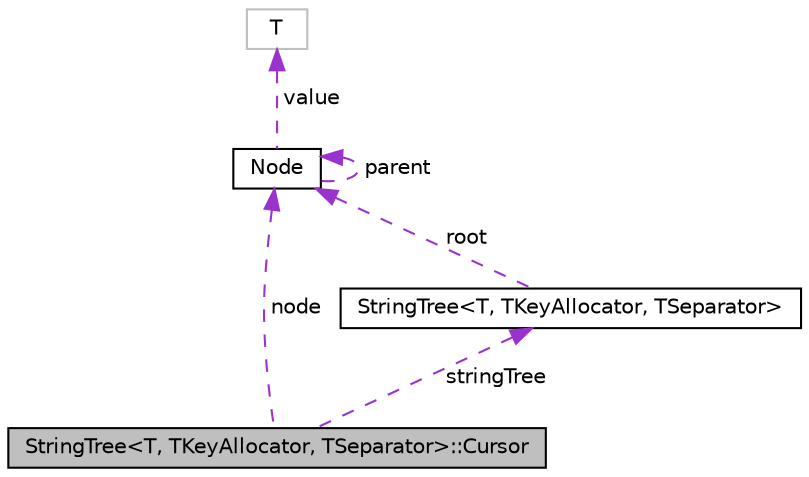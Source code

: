 digraph "StringTree&lt;T, TKeyAllocator, TSeparator&gt;::Cursor"
{
  edge [fontname="Helvetica",fontsize="10",labelfontname="Helvetica",labelfontsize="10"];
  node [fontname="Helvetica",fontsize="10",shape=record];
  Node1 [label="StringTree\<T, TKeyAllocator, TSeparator\>::Cursor",height=0.2,width=0.4,color="black", fillcolor="grey75", style="filled", fontcolor="black"];
  Node4 [label="StringTree\<T, TKeyAllocator, TSeparator\>",height=0.2,width=0.4,color="black", fillcolor="white", style="filled",URL="$classaworx_1_1lib_1_1util_1_1StringTree.html"];
  Node2 -> Node1 [dir="back",color="darkorchid3",fontsize="10",style="dashed",label=" node" ,fontname="Helvetica"];
  Node2 -> Node2 [dir="back",color="darkorchid3",fontsize="10",style="dashed",label=" parent" ,fontname="Helvetica"];
  Node2 -> Node4 [dir="back",color="darkorchid3",fontsize="10",style="dashed",label=" root" ,fontname="Helvetica"];
  Node3 -> Node2 [dir="back",color="darkorchid3",fontsize="10",style="dashed",label=" value" ,fontname="Helvetica"];
  Node4 -> Node1 [dir="back",color="darkorchid3",fontsize="10",style="dashed",label=" stringTree" ,fontname="Helvetica"];
  Node2 [label="Node",height=0.2,width=0.4,color="black", fillcolor="white", style="filled",URL="$structaworx_1_1lib_1_1util_1_1StringTree_1_1Node.html"];
  Node3 [label="T",height=0.2,width=0.4,color="grey75", fillcolor="white", style="filled"];
}

